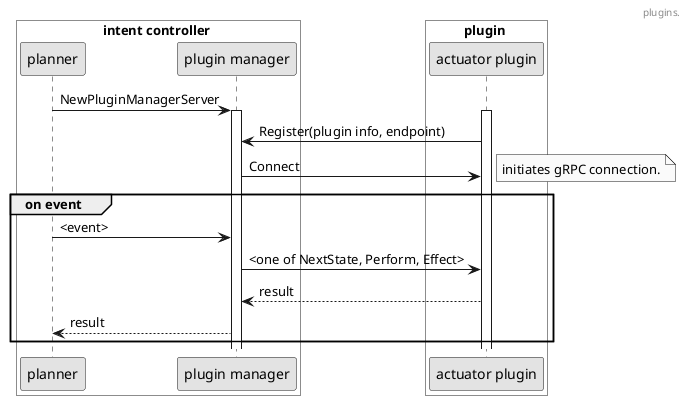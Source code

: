 @startuml
header
    plugins.
endheader

skinparam monochrome true

box intent controller #White
    participant planner
    participant "plugin manager" as pm
end box
box plugin #White
    participant "actuator plugin" as ap
end box

planner -> pm: NewPluginManagerServer
activate pm

activate ap
ap -> pm: Register(plugin info, endpoint)
pm -> ap: Connect
note right: initiates gRPC connection.

group on event
    planner -> pm: <event>
    pm -> ap: <one of NextState, Perform, Effect>
    ap --> pm: result
    pm --> planner: result
end

@enduml
